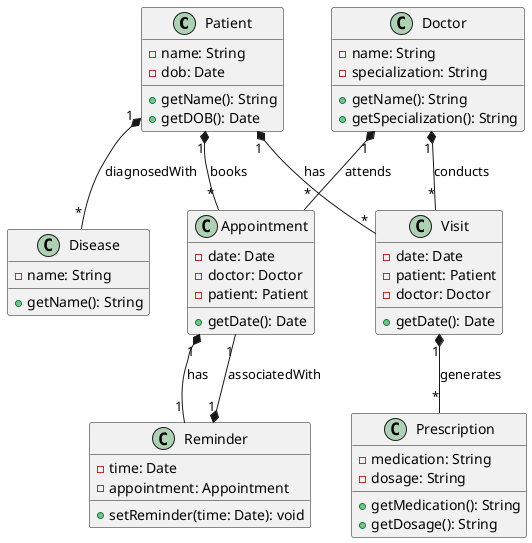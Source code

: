 @startuml

class Patient {
    -name: String
    -dob: Date
    +getName(): String
    +getDOB(): Date
}

class Doctor {
    -name: String
    -specialization: String
    +getName(): String
    +getSpecialization(): String
}

class Disease {
    -name: String
    +getName(): String
}

class Visit {
    -date: Date
    -patient: Patient
    -doctor: Doctor
    +getDate(): Date
}

class Prescription {
    -medication: String
    -dosage: String
    +getMedication(): String
    +getDosage(): String
}

class Appointment {
    -date: Date
    -doctor: Doctor
    -patient: Patient
    +getDate(): Date
}

class Reminder {
    -time: Date
    -appointment: Appointment
    +setReminder(time: Date): void
}

Patient "1" *-- "*" Visit : has
Patient "1" *-- "*" Appointment : books
Doctor "1" *-- "*" Visit : conducts
Doctor "1" *-- "*" Appointment : attends
Visit "1" *-- "*" Prescription : generates
Patient "1" *-- "*" Disease : diagnosedWith
Appointment "1" *-- "1" Reminder : has
Reminder "1" *-- "1" Appointment : associatedWith

@enduml
